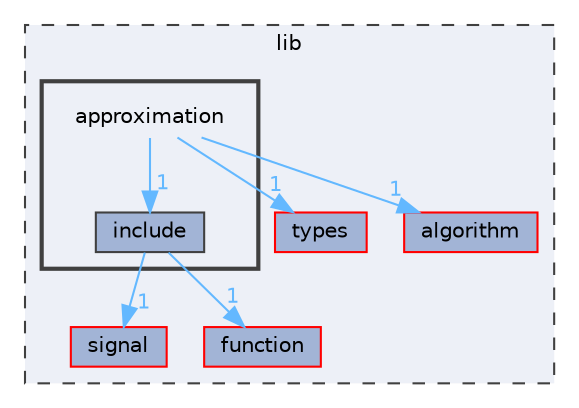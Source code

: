 digraph "lib/approximation"
{
 // LATEX_PDF_SIZE
  bgcolor="transparent";
  edge [fontname=Helvetica,fontsize=10,labelfontname=Helvetica,labelfontsize=10];
  node [fontname=Helvetica,fontsize=10,shape=box,height=0.2,width=0.4];
  compound=true
  subgraph clusterdir_97aefd0d527b934f1d99a682da8fe6a9 {
    graph [ bgcolor="#edf0f7", pencolor="grey25", label="lib", fontname=Helvetica,fontsize=10 style="filled,dashed", URL="dir_97aefd0d527b934f1d99a682da8fe6a9.html",tooltip=""]
  dir_560694f03ee5bf1136d79e4f1ca1ca37 [label="types", fillcolor="#a2b4d6", color="red", style="filled", URL="dir_560694f03ee5bf1136d79e4f1ca1ca37.html",tooltip=""];
  dir_f5dd86dbd9583e7b6fc3983d3949da68 [label="algorithm", fillcolor="#a2b4d6", color="red", style="filled", URL="dir_f5dd86dbd9583e7b6fc3983d3949da68.html",tooltip=""];
  dir_85595cb542db97c92303133db6d9ba0a [label="signal", fillcolor="#a2b4d6", color="red", style="filled", URL="dir_85595cb542db97c92303133db6d9ba0a.html",tooltip=""];
  dir_3b39e246e957d89ef5380b11409e8380 [label="function", fillcolor="#a2b4d6", color="red", style="filled", URL="dir_3b39e246e957d89ef5380b11409e8380.html",tooltip=""];
  subgraph clusterdir_f4f6abf580949af0987efb2b5288cd6d {
    graph [ bgcolor="#edf0f7", pencolor="grey25", label="", fontname=Helvetica,fontsize=10 style="filled,bold", URL="dir_f4f6abf580949af0987efb2b5288cd6d.html",tooltip=""]
    dir_f4f6abf580949af0987efb2b5288cd6d [shape=plaintext, label="approximation"];
  dir_8c415c826d28bb00437242f6e774f67f [label="include", fillcolor="#a2b4d6", color="grey25", style="filled", URL="dir_8c415c826d28bb00437242f6e774f67f.html",tooltip=""];
  }
  }
  dir_f4f6abf580949af0987efb2b5288cd6d->dir_560694f03ee5bf1136d79e4f1ca1ca37 [headlabel="1", labeldistance=1.5 headhref="dir_000002_000028.html" color="steelblue1" fontcolor="steelblue1"];
  dir_f4f6abf580949af0987efb2b5288cd6d->dir_8c415c826d28bb00437242f6e774f67f [headlabel="1", labeldistance=1.5 headhref="dir_000002_000016.html" color="steelblue1" fontcolor="steelblue1"];
  dir_f4f6abf580949af0987efb2b5288cd6d->dir_f5dd86dbd9583e7b6fc3983d3949da68 [headlabel="1", labeldistance=1.5 headhref="dir_000002_000000.html" color="steelblue1" fontcolor="steelblue1"];
  dir_8c415c826d28bb00437242f6e774f67f->dir_3b39e246e957d89ef5380b11409e8380 [headlabel="1", labeldistance=1.5 headhref="dir_000016_000011.html" color="steelblue1" fontcolor="steelblue1"];
  dir_8c415c826d28bb00437242f6e774f67f->dir_85595cb542db97c92303133db6d9ba0a [headlabel="1", labeldistance=1.5 headhref="dir_000016_000025.html" color="steelblue1" fontcolor="steelblue1"];
}
